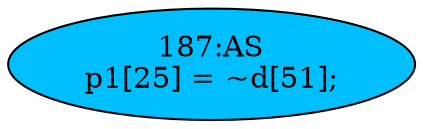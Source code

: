 strict digraph "" {
	node [label="\N"];
	"187:AS"	 [ast="<pyverilog.vparser.ast.Assign object at 0x7f40783b4fd0>",
		def_var="['p1']",
		fillcolor=deepskyblue,
		label="187:AS
p1[25] = ~d[51];",
		statements="[]",
		style=filled,
		typ=Assign,
		use_var="['d']"];
}
